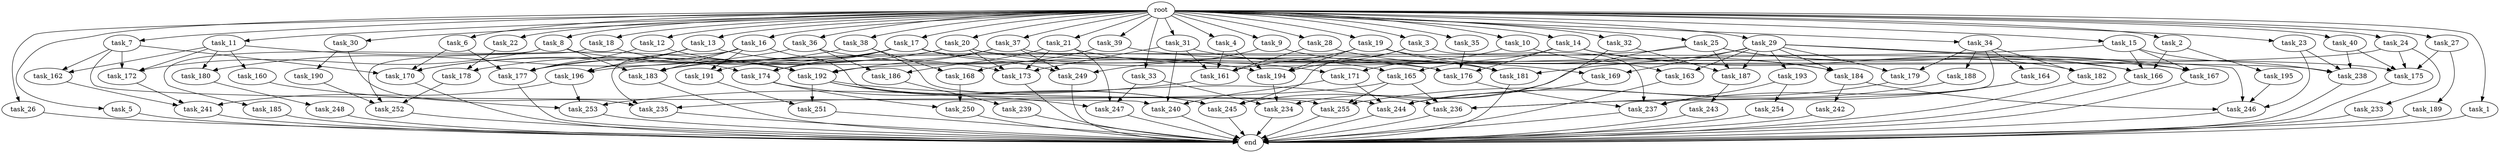 digraph G {
  task_8 [size="102.400000"];
  task_239 [size="30923764531.200001"];
  task_173 [size="188978561024.000000"];
  task_17 [size="102.400000"];
  task_247 [size="63565515980.800003"];
  task_32 [size="102.400000"];
  root [size="0.000000"];
  task_242 [size="21474836480.000000"];
  task_35 [size="102.400000"];
  task_161 [size="180388626432.000000"];
  task_26 [size="102.400000"];
  task_15 [size="102.400000"];
  task_252 [size="146028888064.000000"];
  task_251 [size="49821620633.600006"];
  task_167 [size="20615843020.800003"];
  task_255 [size="110810156236.800003"];
  task_166 [size="123695058124.800003"];
  task_33 [size="102.400000"];
  task_186 [size="38654705664.000000"];
  task_181 [size="182965606809.600006"];
  task_241 [size="91053306675.200012"];
  task_233 [size="30923764531.200001"];
  task_176 [size="165785737625.600006"];
  task_13 [size="102.400000"];
  task_30 [size="102.400000"];
  task_5 [size="102.400000"];
  task_183 [size="96207267430.400009"];
  task_6 [size="102.400000"];
  task_7 [size="102.400000"];
  task_240 [size="197568495616.000000"];
  task_22 [size="102.400000"];
  task_169 [size="17179869184.000000"];
  task_3 [size="102.400000"];
  task_179 [size="99643241267.200012"];
  task_187 [size="59270548684.800003"];
  task_164 [size="85899345920.000000"];
  task_188 [size="85899345920.000000"];
  task_236 [size="134861973094.400009"];
  task_234 [size="110810156236.800003"];
  task_193 [size="13743895347.200001"];
  task_16 [size="102.400000"];
  task_191 [size="89335319756.800003"];
  task_175 [size="166644731084.800018"];
  task_253 [size="125413045043.200012"];
  task_189 [size="85899345920.000000"];
  task_160 [size="85899345920.000000"];
  task_182 [size="89335319756.800003"];
  task_245 [size="56693568307.200005"];
  task_12 [size="102.400000"];
  task_21 [size="102.400000"];
  task_18 [size="102.400000"];
  task_180 [size="116823110451.200012"];
  task_31 [size="102.400000"];
  task_244 [size="230210247065.600006"];
  task_9 [size="102.400000"];
  task_237 [size="131425999257.600006"];
  task_168 [size="109951162777.600006"];
  task_192 [size="185542587187.200012"];
  task_28 [size="102.400000"];
  task_174 [size="79886391705.600006"];
  task_177 [size="211312390963.200012"];
  task_29 [size="102.400000"];
  task_185 [size="3435973836.800000"];
  task_34 [size="102.400000"];
  task_10 [size="102.400000"];
  task_163 [size="35218731827.200005"];
  task_178 [size="84181359001.600006"];
  task_194 [size="141733920768.000000"];
  task_2 [size="102.400000"];
  task_171 [size="29205777612.800003"];
  end [size="0.000000"];
  task_184 [size="185542587187.200012"];
  task_39 [size="102.400000"];
  task_14 [size="102.400000"];
  task_24 [size="102.400000"];
  task_38 [size="102.400000"];
  task_195 [size="30923764531.200001"];
  task_243 [size="3435973836.800000"];
  task_19 [size="102.400000"];
  task_36 [size="102.400000"];
  task_196 [size="158913789952.000000"];
  task_170 [size="186401580646.400024"];
  task_25 [size="102.400000"];
  task_4 [size="102.400000"];
  task_40 [size="102.400000"];
  task_235 [size="158913789952.000000"];
  task_27 [size="102.400000"];
  task_254 [size="69578470195.199997"];
  task_20 [size="102.400000"];
  task_23 [size="102.400000"];
  task_37 [size="102.400000"];
  task_165 [size="127990025420.800003"];
  task_1 [size="102.400000"];
  task_11 [size="102.400000"];
  task_190 [size="69578470195.199997"];
  task_249 [size="72155450572.800003"];
  task_172 [size="131425999257.600006"];
  task_250 [size="11166914969.600000"];
  task_246 [size="108233175859.200012"];
  task_162 [size="127990025420.800003"];
  task_238 [size="97066260889.600006"];
  task_248 [size="85899345920.000000"];

  task_8 -> task_185 [size="33554432.000000"];
  task_8 -> task_172 [size="33554432.000000"];
  task_8 -> task_176 [size="33554432.000000"];
  task_8 -> task_183 [size="33554432.000000"];
  task_239 -> end [size="1.000000"];
  task_173 -> end [size="1.000000"];
  task_17 -> task_249 [size="33554432.000000"];
  task_17 -> task_166 [size="33554432.000000"];
  task_17 -> task_183 [size="33554432.000000"];
  task_17 -> task_191 [size="33554432.000000"];
  task_17 -> task_170 [size="33554432.000000"];
  task_17 -> task_174 [size="33554432.000000"];
  task_247 -> end [size="1.000000"];
  task_32 -> task_187 [size="411041792.000000"];
  task_32 -> task_234 [size="411041792.000000"];
  root -> task_8 [size="1.000000"];
  root -> task_14 [size="1.000000"];
  root -> task_24 [size="1.000000"];
  root -> task_13 [size="1.000000"];
  root -> task_33 [size="1.000000"];
  root -> task_12 [size="1.000000"];
  root -> task_21 [size="1.000000"];
  root -> task_18 [size="1.000000"];
  root -> task_22 [size="1.000000"];
  root -> task_31 [size="1.000000"];
  root -> task_9 [size="1.000000"];
  root -> task_5 [size="1.000000"];
  root -> task_36 [size="1.000000"];
  root -> task_32 [size="1.000000"];
  root -> task_26 [size="1.000000"];
  root -> task_15 [size="1.000000"];
  root -> task_6 [size="1.000000"];
  root -> task_4 [size="1.000000"];
  root -> task_25 [size="1.000000"];
  root -> task_40 [size="1.000000"];
  root -> task_30 [size="1.000000"];
  root -> task_34 [size="1.000000"];
  root -> task_3 [size="1.000000"];
  root -> task_19 [size="1.000000"];
  root -> task_10 [size="1.000000"];
  root -> task_23 [size="1.000000"];
  root -> task_37 [size="1.000000"];
  root -> task_39 [size="1.000000"];
  root -> task_1 [size="1.000000"];
  root -> task_11 [size="1.000000"];
  root -> task_17 [size="1.000000"];
  root -> task_2 [size="1.000000"];
  root -> task_29 [size="1.000000"];
  root -> task_20 [size="1.000000"];
  root -> task_35 [size="1.000000"];
  root -> task_7 [size="1.000000"];
  root -> task_27 [size="1.000000"];
  root -> task_38 [size="1.000000"];
  root -> task_28 [size="1.000000"];
  root -> task_16 [size="1.000000"];
  task_242 -> end [size="1.000000"];
  task_35 -> task_176 [size="209715200.000000"];
  task_161 -> task_253 [size="679477248.000000"];
  task_26 -> end [size="1.000000"];
  task_15 -> task_196 [size="33554432.000000"];
  task_15 -> task_167 [size="33554432.000000"];
  task_15 -> task_166 [size="33554432.000000"];
  task_15 -> task_238 [size="33554432.000000"];
  task_252 -> end [size="1.000000"];
  task_251 -> end [size="1.000000"];
  task_167 -> end [size="1.000000"];
  task_255 -> end [size="1.000000"];
  task_166 -> end [size="1.000000"];
  task_33 -> task_247 [size="134217728.000000"];
  task_33 -> task_234 [size="134217728.000000"];
  task_186 -> task_239 [size="301989888.000000"];
  task_181 -> end [size="1.000000"];
  task_241 -> end [size="1.000000"];
  task_233 -> end [size="1.000000"];
  task_176 -> task_237 [size="536870912.000000"];
  task_13 -> task_196 [size="679477248.000000"];
  task_13 -> task_173 [size="679477248.000000"];
  task_13 -> task_177 [size="679477248.000000"];
  task_30 -> task_190 [size="679477248.000000"];
  task_30 -> task_235 [size="679477248.000000"];
  task_5 -> end [size="1.000000"];
  task_183 -> end [size="1.000000"];
  task_6 -> task_170 [size="838860800.000000"];
  task_6 -> task_177 [size="838860800.000000"];
  task_7 -> task_172 [size="411041792.000000"];
  task_7 -> task_162 [size="411041792.000000"];
  task_7 -> task_170 [size="411041792.000000"];
  task_7 -> task_240 [size="411041792.000000"];
  task_240 -> end [size="1.000000"];
  task_22 -> task_178 [size="411041792.000000"];
  task_169 -> task_244 [size="838860800.000000"];
  task_3 -> task_194 [size="33554432.000000"];
  task_3 -> task_245 [size="33554432.000000"];
  task_3 -> task_237 [size="33554432.000000"];
  task_179 -> task_244 [size="33554432.000000"];
  task_187 -> task_243 [size="33554432.000000"];
  task_164 -> task_236 [size="33554432.000000"];
  task_164 -> task_237 [size="33554432.000000"];
  task_188 -> task_255 [size="209715200.000000"];
  task_236 -> end [size="1.000000"];
  task_234 -> end [size="1.000000"];
  task_193 -> task_237 [size="679477248.000000"];
  task_193 -> task_254 [size="679477248.000000"];
  task_16 -> task_191 [size="838860800.000000"];
  task_16 -> task_196 [size="838860800.000000"];
  task_16 -> task_255 [size="838860800.000000"];
  task_16 -> task_183 [size="838860800.000000"];
  task_16 -> task_235 [size="838860800.000000"];
  task_191 -> task_251 [size="75497472.000000"];
  task_175 -> end [size="1.000000"];
  task_253 -> end [size="1.000000"];
  task_189 -> end [size="1.000000"];
  task_160 -> task_253 [size="411041792.000000"];
  task_182 -> end [size="1.000000"];
  task_245 -> end [size="1.000000"];
  task_12 -> task_177 [size="134217728.000000"];
  task_12 -> task_192 [size="134217728.000000"];
  task_21 -> task_186 [size="75497472.000000"];
  task_21 -> task_247 [size="75497472.000000"];
  task_21 -> task_171 [size="75497472.000000"];
  task_21 -> task_173 [size="75497472.000000"];
  task_18 -> task_174 [size="209715200.000000"];
  task_18 -> task_252 [size="209715200.000000"];
  task_180 -> task_248 [size="838860800.000000"];
  task_31 -> task_161 [size="679477248.000000"];
  task_31 -> task_181 [size="679477248.000000"];
  task_31 -> task_173 [size="679477248.000000"];
  task_31 -> task_240 [size="679477248.000000"];
  task_244 -> end [size="1.000000"];
  task_9 -> task_181 [size="134217728.000000"];
  task_9 -> task_249 [size="134217728.000000"];
  task_237 -> end [size="1.000000"];
  task_168 -> task_250 [size="33554432.000000"];
  task_192 -> task_245 [size="411041792.000000"];
  task_192 -> task_251 [size="411041792.000000"];
  task_192 -> task_236 [size="411041792.000000"];
  task_192 -> task_247 [size="411041792.000000"];
  task_28 -> task_161 [size="33554432.000000"];
  task_28 -> task_169 [size="33554432.000000"];
  task_174 -> task_245 [size="75497472.000000"];
  task_174 -> task_250 [size="75497472.000000"];
  task_177 -> end [size="1.000000"];
  task_29 -> task_167 [size="134217728.000000"];
  task_29 -> task_246 [size="134217728.000000"];
  task_29 -> task_187 [size="134217728.000000"];
  task_29 -> task_163 [size="134217728.000000"];
  task_29 -> task_181 [size="134217728.000000"];
  task_29 -> task_184 [size="134217728.000000"];
  task_29 -> task_169 [size="134217728.000000"];
  task_29 -> task_193 [size="134217728.000000"];
  task_29 -> task_179 [size="134217728.000000"];
  task_185 -> end [size="1.000000"];
  task_34 -> task_188 [size="838860800.000000"];
  task_34 -> task_236 [size="838860800.000000"];
  task_34 -> task_164 [size="838860800.000000"];
  task_34 -> task_182 [size="838860800.000000"];
  task_34 -> task_179 [size="838860800.000000"];
  task_10 -> task_171 [size="209715200.000000"];
  task_10 -> task_163 [size="209715200.000000"];
  task_163 -> end [size="1.000000"];
  task_178 -> task_252 [size="679477248.000000"];
  task_194 -> task_234 [size="536870912.000000"];
  task_2 -> task_166 [size="301989888.000000"];
  task_2 -> task_195 [size="301989888.000000"];
  task_171 -> task_240 [size="838860800.000000"];
  task_171 -> task_244 [size="838860800.000000"];
  task_184 -> task_242 [size="209715200.000000"];
  task_184 -> task_246 [size="209715200.000000"];
  task_39 -> task_176 [size="536870912.000000"];
  task_39 -> task_168 [size="536870912.000000"];
  task_14 -> task_184 [size="838860800.000000"];
  task_14 -> task_166 [size="838860800.000000"];
  task_14 -> task_176 [size="838860800.000000"];
  task_14 -> task_165 [size="838860800.000000"];
  task_24 -> task_175 [size="301989888.000000"];
  task_24 -> task_233 [size="301989888.000000"];
  task_24 -> task_192 [size="301989888.000000"];
  task_38 -> task_170 [size="536870912.000000"];
  task_38 -> task_168 [size="536870912.000000"];
  task_38 -> task_244 [size="536870912.000000"];
  task_195 -> task_246 [size="411041792.000000"];
  task_243 -> end [size="1.000000"];
  task_19 -> task_161 [size="838860800.000000"];
  task_19 -> task_181 [size="838860800.000000"];
  task_19 -> task_184 [size="838860800.000000"];
  task_19 -> task_194 [size="838860800.000000"];
  task_36 -> task_194 [size="301989888.000000"];
  task_36 -> task_180 [size="301989888.000000"];
  task_36 -> task_186 [size="301989888.000000"];
  task_196 -> task_241 [size="134217728.000000"];
  task_196 -> task_253 [size="134217728.000000"];
  task_170 -> end [size="1.000000"];
  task_25 -> task_245 [size="33554432.000000"];
  task_25 -> task_167 [size="33554432.000000"];
  task_25 -> task_182 [size="33554432.000000"];
  task_25 -> task_187 [size="33554432.000000"];
  task_25 -> task_183 [size="33554432.000000"];
  task_4 -> task_161 [size="209715200.000000"];
  task_4 -> task_194 [size="209715200.000000"];
  task_40 -> task_175 [size="75497472.000000"];
  task_40 -> task_238 [size="75497472.000000"];
  task_235 -> end [size="1.000000"];
  task_27 -> task_189 [size="838860800.000000"];
  task_27 -> task_175 [size="838860800.000000"];
  task_254 -> end [size="1.000000"];
  task_20 -> task_178 [size="411041792.000000"];
  task_20 -> task_175 [size="411041792.000000"];
  task_20 -> task_173 [size="411041792.000000"];
  task_20 -> task_177 [size="411041792.000000"];
  task_20 -> task_165 [size="411041792.000000"];
  task_23 -> task_246 [size="301989888.000000"];
  task_23 -> task_238 [size="301989888.000000"];
  task_37 -> task_249 [size="536870912.000000"];
  task_37 -> task_174 [size="536870912.000000"];
  task_37 -> task_192 [size="536870912.000000"];
  task_37 -> task_238 [size="536870912.000000"];
  task_165 -> task_235 [size="33554432.000000"];
  task_165 -> task_236 [size="33554432.000000"];
  task_165 -> task_255 [size="33554432.000000"];
  task_1 -> end [size="1.000000"];
  task_11 -> task_172 [size="838860800.000000"];
  task_11 -> task_160 [size="838860800.000000"];
  task_11 -> task_180 [size="838860800.000000"];
  task_11 -> task_162 [size="838860800.000000"];
  task_11 -> task_192 [size="838860800.000000"];
  task_190 -> task_252 [size="536870912.000000"];
  task_249 -> end [size="1.000000"];
  task_172 -> task_241 [size="75497472.000000"];
  task_250 -> end [size="1.000000"];
  task_246 -> end [size="1.000000"];
  task_162 -> task_241 [size="679477248.000000"];
  task_238 -> end [size="1.000000"];
  task_248 -> end [size="1.000000"];
}
